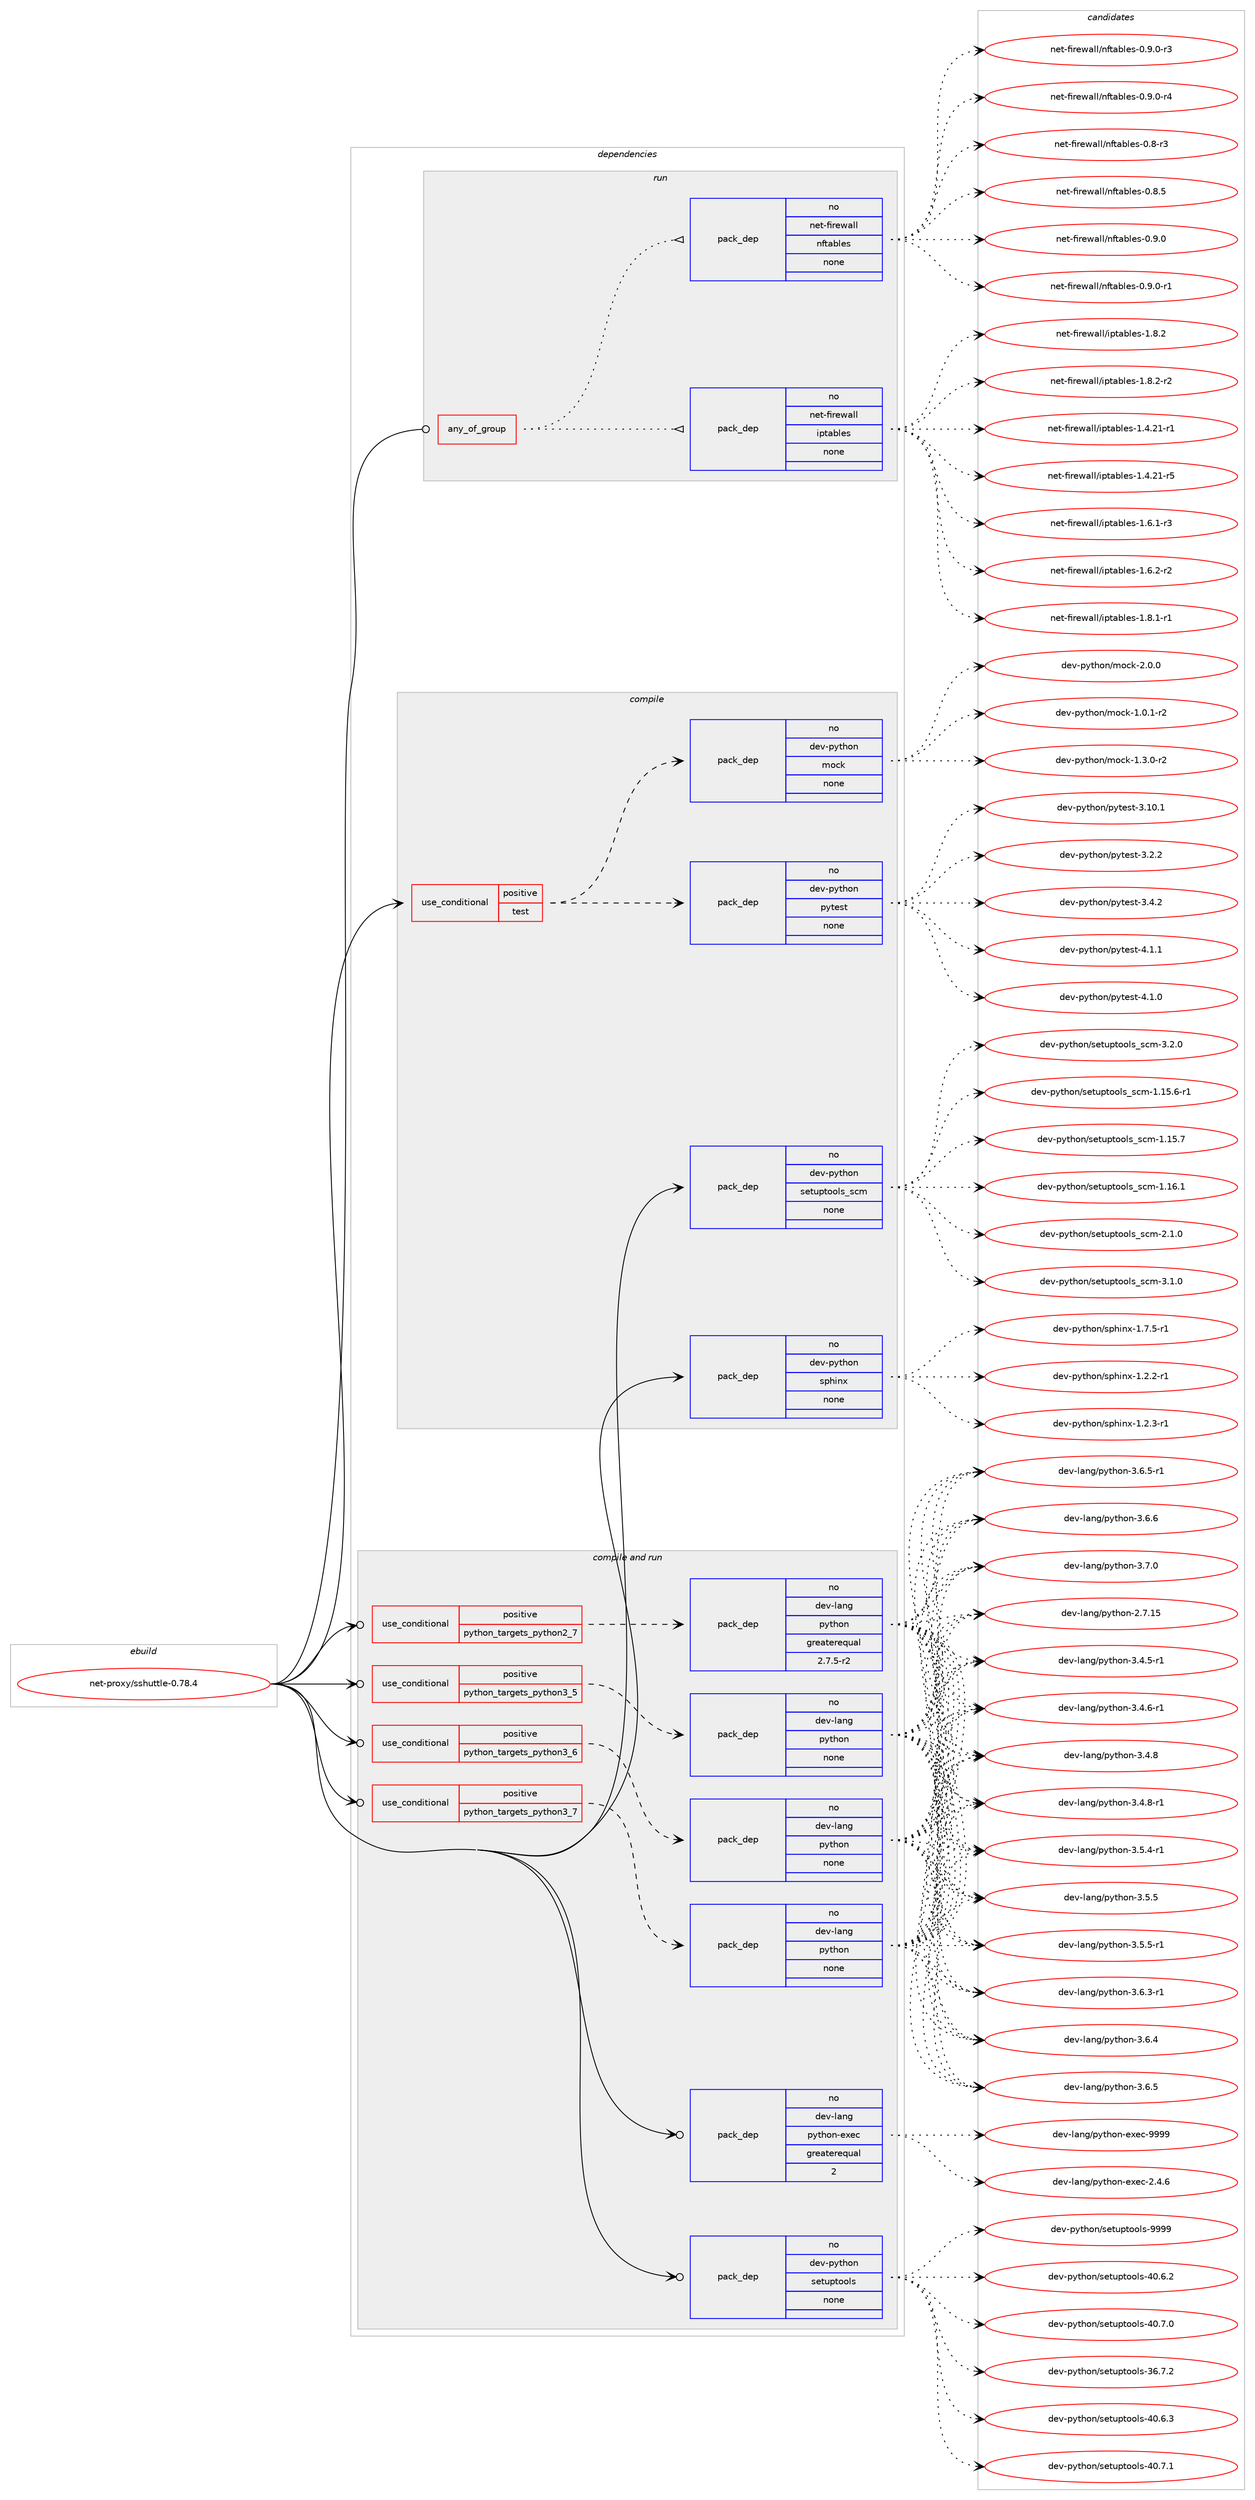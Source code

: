 digraph prolog {

# *************
# Graph options
# *************

newrank=true;
concentrate=true;
compound=true;
graph [rankdir=LR,fontname=Helvetica,fontsize=10,ranksep=1.5];#, ranksep=2.5, nodesep=0.2];
edge  [arrowhead=vee];
node  [fontname=Helvetica,fontsize=10];

# **********
# The ebuild
# **********

subgraph cluster_leftcol {
color=gray;
rank=same;
label=<<i>ebuild</i>>;
id [label="net-proxy/sshuttle-0.78.4", color=red, width=4, href="../net-proxy/sshuttle-0.78.4.svg"];
}

# ****************
# The dependencies
# ****************

subgraph cluster_midcol {
color=gray;
label=<<i>dependencies</i>>;
subgraph cluster_compile {
fillcolor="#eeeeee";
style=filled;
label=<<i>compile</i>>;
subgraph cond798 {
dependency4543 [label=<<TABLE BORDER="0" CELLBORDER="1" CELLSPACING="0" CELLPADDING="4"><TR><TD ROWSPAN="3" CELLPADDING="10">use_conditional</TD></TR><TR><TD>positive</TD></TR><TR><TD>test</TD></TR></TABLE>>, shape=none, color=red];
subgraph pack3618 {
dependency4544 [label=<<TABLE BORDER="0" CELLBORDER="1" CELLSPACING="0" CELLPADDING="4" WIDTH="220"><TR><TD ROWSPAN="6" CELLPADDING="30">pack_dep</TD></TR><TR><TD WIDTH="110">no</TD></TR><TR><TD>dev-python</TD></TR><TR><TD>pytest</TD></TR><TR><TD>none</TD></TR><TR><TD></TD></TR></TABLE>>, shape=none, color=blue];
}
dependency4543:e -> dependency4544:w [weight=20,style="dashed",arrowhead="vee"];
subgraph pack3619 {
dependency4545 [label=<<TABLE BORDER="0" CELLBORDER="1" CELLSPACING="0" CELLPADDING="4" WIDTH="220"><TR><TD ROWSPAN="6" CELLPADDING="30">pack_dep</TD></TR><TR><TD WIDTH="110">no</TD></TR><TR><TD>dev-python</TD></TR><TR><TD>mock</TD></TR><TR><TD>none</TD></TR><TR><TD></TD></TR></TABLE>>, shape=none, color=blue];
}
dependency4543:e -> dependency4545:w [weight=20,style="dashed",arrowhead="vee"];
}
id:e -> dependency4543:w [weight=20,style="solid",arrowhead="vee"];
subgraph pack3620 {
dependency4546 [label=<<TABLE BORDER="0" CELLBORDER="1" CELLSPACING="0" CELLPADDING="4" WIDTH="220"><TR><TD ROWSPAN="6" CELLPADDING="30">pack_dep</TD></TR><TR><TD WIDTH="110">no</TD></TR><TR><TD>dev-python</TD></TR><TR><TD>setuptools_scm</TD></TR><TR><TD>none</TD></TR><TR><TD></TD></TR></TABLE>>, shape=none, color=blue];
}
id:e -> dependency4546:w [weight=20,style="solid",arrowhead="vee"];
subgraph pack3621 {
dependency4547 [label=<<TABLE BORDER="0" CELLBORDER="1" CELLSPACING="0" CELLPADDING="4" WIDTH="220"><TR><TD ROWSPAN="6" CELLPADDING="30">pack_dep</TD></TR><TR><TD WIDTH="110">no</TD></TR><TR><TD>dev-python</TD></TR><TR><TD>sphinx</TD></TR><TR><TD>none</TD></TR><TR><TD></TD></TR></TABLE>>, shape=none, color=blue];
}
id:e -> dependency4547:w [weight=20,style="solid",arrowhead="vee"];
}
subgraph cluster_compileandrun {
fillcolor="#eeeeee";
style=filled;
label=<<i>compile and run</i>>;
subgraph cond799 {
dependency4548 [label=<<TABLE BORDER="0" CELLBORDER="1" CELLSPACING="0" CELLPADDING="4"><TR><TD ROWSPAN="3" CELLPADDING="10">use_conditional</TD></TR><TR><TD>positive</TD></TR><TR><TD>python_targets_python2_7</TD></TR></TABLE>>, shape=none, color=red];
subgraph pack3622 {
dependency4549 [label=<<TABLE BORDER="0" CELLBORDER="1" CELLSPACING="0" CELLPADDING="4" WIDTH="220"><TR><TD ROWSPAN="6" CELLPADDING="30">pack_dep</TD></TR><TR><TD WIDTH="110">no</TD></TR><TR><TD>dev-lang</TD></TR><TR><TD>python</TD></TR><TR><TD>greaterequal</TD></TR><TR><TD>2.7.5-r2</TD></TR></TABLE>>, shape=none, color=blue];
}
dependency4548:e -> dependency4549:w [weight=20,style="dashed",arrowhead="vee"];
}
id:e -> dependency4548:w [weight=20,style="solid",arrowhead="odotvee"];
subgraph cond800 {
dependency4550 [label=<<TABLE BORDER="0" CELLBORDER="1" CELLSPACING="0" CELLPADDING="4"><TR><TD ROWSPAN="3" CELLPADDING="10">use_conditional</TD></TR><TR><TD>positive</TD></TR><TR><TD>python_targets_python3_5</TD></TR></TABLE>>, shape=none, color=red];
subgraph pack3623 {
dependency4551 [label=<<TABLE BORDER="0" CELLBORDER="1" CELLSPACING="0" CELLPADDING="4" WIDTH="220"><TR><TD ROWSPAN="6" CELLPADDING="30">pack_dep</TD></TR><TR><TD WIDTH="110">no</TD></TR><TR><TD>dev-lang</TD></TR><TR><TD>python</TD></TR><TR><TD>none</TD></TR><TR><TD></TD></TR></TABLE>>, shape=none, color=blue];
}
dependency4550:e -> dependency4551:w [weight=20,style="dashed",arrowhead="vee"];
}
id:e -> dependency4550:w [weight=20,style="solid",arrowhead="odotvee"];
subgraph cond801 {
dependency4552 [label=<<TABLE BORDER="0" CELLBORDER="1" CELLSPACING="0" CELLPADDING="4"><TR><TD ROWSPAN="3" CELLPADDING="10">use_conditional</TD></TR><TR><TD>positive</TD></TR><TR><TD>python_targets_python3_6</TD></TR></TABLE>>, shape=none, color=red];
subgraph pack3624 {
dependency4553 [label=<<TABLE BORDER="0" CELLBORDER="1" CELLSPACING="0" CELLPADDING="4" WIDTH="220"><TR><TD ROWSPAN="6" CELLPADDING="30">pack_dep</TD></TR><TR><TD WIDTH="110">no</TD></TR><TR><TD>dev-lang</TD></TR><TR><TD>python</TD></TR><TR><TD>none</TD></TR><TR><TD></TD></TR></TABLE>>, shape=none, color=blue];
}
dependency4552:e -> dependency4553:w [weight=20,style="dashed",arrowhead="vee"];
}
id:e -> dependency4552:w [weight=20,style="solid",arrowhead="odotvee"];
subgraph cond802 {
dependency4554 [label=<<TABLE BORDER="0" CELLBORDER="1" CELLSPACING="0" CELLPADDING="4"><TR><TD ROWSPAN="3" CELLPADDING="10">use_conditional</TD></TR><TR><TD>positive</TD></TR><TR><TD>python_targets_python3_7</TD></TR></TABLE>>, shape=none, color=red];
subgraph pack3625 {
dependency4555 [label=<<TABLE BORDER="0" CELLBORDER="1" CELLSPACING="0" CELLPADDING="4" WIDTH="220"><TR><TD ROWSPAN="6" CELLPADDING="30">pack_dep</TD></TR><TR><TD WIDTH="110">no</TD></TR><TR><TD>dev-lang</TD></TR><TR><TD>python</TD></TR><TR><TD>none</TD></TR><TR><TD></TD></TR></TABLE>>, shape=none, color=blue];
}
dependency4554:e -> dependency4555:w [weight=20,style="dashed",arrowhead="vee"];
}
id:e -> dependency4554:w [weight=20,style="solid",arrowhead="odotvee"];
subgraph pack3626 {
dependency4556 [label=<<TABLE BORDER="0" CELLBORDER="1" CELLSPACING="0" CELLPADDING="4" WIDTH="220"><TR><TD ROWSPAN="6" CELLPADDING="30">pack_dep</TD></TR><TR><TD WIDTH="110">no</TD></TR><TR><TD>dev-lang</TD></TR><TR><TD>python-exec</TD></TR><TR><TD>greaterequal</TD></TR><TR><TD>2</TD></TR></TABLE>>, shape=none, color=blue];
}
id:e -> dependency4556:w [weight=20,style="solid",arrowhead="odotvee"];
subgraph pack3627 {
dependency4557 [label=<<TABLE BORDER="0" CELLBORDER="1" CELLSPACING="0" CELLPADDING="4" WIDTH="220"><TR><TD ROWSPAN="6" CELLPADDING="30">pack_dep</TD></TR><TR><TD WIDTH="110">no</TD></TR><TR><TD>dev-python</TD></TR><TR><TD>setuptools</TD></TR><TR><TD>none</TD></TR><TR><TD></TD></TR></TABLE>>, shape=none, color=blue];
}
id:e -> dependency4557:w [weight=20,style="solid",arrowhead="odotvee"];
}
subgraph cluster_run {
fillcolor="#eeeeee";
style=filled;
label=<<i>run</i>>;
subgraph any126 {
dependency4558 [label=<<TABLE BORDER="0" CELLBORDER="1" CELLSPACING="0" CELLPADDING="4"><TR><TD CELLPADDING="10">any_of_group</TD></TR></TABLE>>, shape=none, color=red];subgraph pack3628 {
dependency4559 [label=<<TABLE BORDER="0" CELLBORDER="1" CELLSPACING="0" CELLPADDING="4" WIDTH="220"><TR><TD ROWSPAN="6" CELLPADDING="30">pack_dep</TD></TR><TR><TD WIDTH="110">no</TD></TR><TR><TD>net-firewall</TD></TR><TR><TD>iptables</TD></TR><TR><TD>none</TD></TR><TR><TD></TD></TR></TABLE>>, shape=none, color=blue];
}
dependency4558:e -> dependency4559:w [weight=20,style="dotted",arrowhead="oinv"];
subgraph pack3629 {
dependency4560 [label=<<TABLE BORDER="0" CELLBORDER="1" CELLSPACING="0" CELLPADDING="4" WIDTH="220"><TR><TD ROWSPAN="6" CELLPADDING="30">pack_dep</TD></TR><TR><TD WIDTH="110">no</TD></TR><TR><TD>net-firewall</TD></TR><TR><TD>nftables</TD></TR><TR><TD>none</TD></TR><TR><TD></TD></TR></TABLE>>, shape=none, color=blue];
}
dependency4558:e -> dependency4560:w [weight=20,style="dotted",arrowhead="oinv"];
}
id:e -> dependency4558:w [weight=20,style="solid",arrowhead="odot"];
}
}

# **************
# The candidates
# **************

subgraph cluster_choices {
rank=same;
color=gray;
label=<<i>candidates</i>>;

subgraph choice3618 {
color=black;
nodesep=1;
choice1001011184511212111610411111047112121116101115116455246494648 [label="dev-python/pytest-4.1.0", color=red, width=4,href="../dev-python/pytest-4.1.0.svg"];
choice100101118451121211161041111104711212111610111511645514649484649 [label="dev-python/pytest-3.10.1", color=red, width=4,href="../dev-python/pytest-3.10.1.svg"];
choice1001011184511212111610411111047112121116101115116455146504650 [label="dev-python/pytest-3.2.2", color=red, width=4,href="../dev-python/pytest-3.2.2.svg"];
choice1001011184511212111610411111047112121116101115116455146524650 [label="dev-python/pytest-3.4.2", color=red, width=4,href="../dev-python/pytest-3.4.2.svg"];
choice1001011184511212111610411111047112121116101115116455246494649 [label="dev-python/pytest-4.1.1", color=red, width=4,href="../dev-python/pytest-4.1.1.svg"];
dependency4544:e -> choice1001011184511212111610411111047112121116101115116455246494648:w [style=dotted,weight="100"];
dependency4544:e -> choice100101118451121211161041111104711212111610111511645514649484649:w [style=dotted,weight="100"];
dependency4544:e -> choice1001011184511212111610411111047112121116101115116455146504650:w [style=dotted,weight="100"];
dependency4544:e -> choice1001011184511212111610411111047112121116101115116455146524650:w [style=dotted,weight="100"];
dependency4544:e -> choice1001011184511212111610411111047112121116101115116455246494649:w [style=dotted,weight="100"];
}
subgraph choice3619 {
color=black;
nodesep=1;
choice1001011184511212111610411111047109111991074549464846494511450 [label="dev-python/mock-1.0.1-r2", color=red, width=4,href="../dev-python/mock-1.0.1-r2.svg"];
choice1001011184511212111610411111047109111991074549465146484511450 [label="dev-python/mock-1.3.0-r2", color=red, width=4,href="../dev-python/mock-1.3.0-r2.svg"];
choice100101118451121211161041111104710911199107455046484648 [label="dev-python/mock-2.0.0", color=red, width=4,href="../dev-python/mock-2.0.0.svg"];
dependency4545:e -> choice1001011184511212111610411111047109111991074549464846494511450:w [style=dotted,weight="100"];
dependency4545:e -> choice1001011184511212111610411111047109111991074549465146484511450:w [style=dotted,weight="100"];
dependency4545:e -> choice100101118451121211161041111104710911199107455046484648:w [style=dotted,weight="100"];
}
subgraph choice3620 {
color=black;
nodesep=1;
choice10010111845112121116104111110471151011161171121161111111081159511599109454946495346544511449 [label="dev-python/setuptools_scm-1.15.6-r1", color=red, width=4,href="../dev-python/setuptools_scm-1.15.6-r1.svg"];
choice1001011184511212111610411111047115101116117112116111111108115951159910945494649534655 [label="dev-python/setuptools_scm-1.15.7", color=red, width=4,href="../dev-python/setuptools_scm-1.15.7.svg"];
choice1001011184511212111610411111047115101116117112116111111108115951159910945494649544649 [label="dev-python/setuptools_scm-1.16.1", color=red, width=4,href="../dev-python/setuptools_scm-1.16.1.svg"];
choice10010111845112121116104111110471151011161171121161111111081159511599109455046494648 [label="dev-python/setuptools_scm-2.1.0", color=red, width=4,href="../dev-python/setuptools_scm-2.1.0.svg"];
choice10010111845112121116104111110471151011161171121161111111081159511599109455146494648 [label="dev-python/setuptools_scm-3.1.0", color=red, width=4,href="../dev-python/setuptools_scm-3.1.0.svg"];
choice10010111845112121116104111110471151011161171121161111111081159511599109455146504648 [label="dev-python/setuptools_scm-3.2.0", color=red, width=4,href="../dev-python/setuptools_scm-3.2.0.svg"];
dependency4546:e -> choice10010111845112121116104111110471151011161171121161111111081159511599109454946495346544511449:w [style=dotted,weight="100"];
dependency4546:e -> choice1001011184511212111610411111047115101116117112116111111108115951159910945494649534655:w [style=dotted,weight="100"];
dependency4546:e -> choice1001011184511212111610411111047115101116117112116111111108115951159910945494649544649:w [style=dotted,weight="100"];
dependency4546:e -> choice10010111845112121116104111110471151011161171121161111111081159511599109455046494648:w [style=dotted,weight="100"];
dependency4546:e -> choice10010111845112121116104111110471151011161171121161111111081159511599109455146494648:w [style=dotted,weight="100"];
dependency4546:e -> choice10010111845112121116104111110471151011161171121161111111081159511599109455146504648:w [style=dotted,weight="100"];
}
subgraph choice3621 {
color=black;
nodesep=1;
choice10010111845112121116104111110471151121041051101204549465046504511449 [label="dev-python/sphinx-1.2.2-r1", color=red, width=4,href="../dev-python/sphinx-1.2.2-r1.svg"];
choice10010111845112121116104111110471151121041051101204549465046514511449 [label="dev-python/sphinx-1.2.3-r1", color=red, width=4,href="../dev-python/sphinx-1.2.3-r1.svg"];
choice10010111845112121116104111110471151121041051101204549465546534511449 [label="dev-python/sphinx-1.7.5-r1", color=red, width=4,href="../dev-python/sphinx-1.7.5-r1.svg"];
dependency4547:e -> choice10010111845112121116104111110471151121041051101204549465046504511449:w [style=dotted,weight="100"];
dependency4547:e -> choice10010111845112121116104111110471151121041051101204549465046514511449:w [style=dotted,weight="100"];
dependency4547:e -> choice10010111845112121116104111110471151121041051101204549465546534511449:w [style=dotted,weight="100"];
}
subgraph choice3622 {
color=black;
nodesep=1;
choice10010111845108971101034711212111610411111045504655464953 [label="dev-lang/python-2.7.15", color=red, width=4,href="../dev-lang/python-2.7.15.svg"];
choice1001011184510897110103471121211161041111104551465246534511449 [label="dev-lang/python-3.4.5-r1", color=red, width=4,href="../dev-lang/python-3.4.5-r1.svg"];
choice1001011184510897110103471121211161041111104551465246544511449 [label="dev-lang/python-3.4.6-r1", color=red, width=4,href="../dev-lang/python-3.4.6-r1.svg"];
choice100101118451089711010347112121116104111110455146524656 [label="dev-lang/python-3.4.8", color=red, width=4,href="../dev-lang/python-3.4.8.svg"];
choice1001011184510897110103471121211161041111104551465246564511449 [label="dev-lang/python-3.4.8-r1", color=red, width=4,href="../dev-lang/python-3.4.8-r1.svg"];
choice1001011184510897110103471121211161041111104551465346524511449 [label="dev-lang/python-3.5.4-r1", color=red, width=4,href="../dev-lang/python-3.5.4-r1.svg"];
choice100101118451089711010347112121116104111110455146534653 [label="dev-lang/python-3.5.5", color=red, width=4,href="../dev-lang/python-3.5.5.svg"];
choice1001011184510897110103471121211161041111104551465346534511449 [label="dev-lang/python-3.5.5-r1", color=red, width=4,href="../dev-lang/python-3.5.5-r1.svg"];
choice1001011184510897110103471121211161041111104551465446514511449 [label="dev-lang/python-3.6.3-r1", color=red, width=4,href="../dev-lang/python-3.6.3-r1.svg"];
choice100101118451089711010347112121116104111110455146544652 [label="dev-lang/python-3.6.4", color=red, width=4,href="../dev-lang/python-3.6.4.svg"];
choice100101118451089711010347112121116104111110455146544653 [label="dev-lang/python-3.6.5", color=red, width=4,href="../dev-lang/python-3.6.5.svg"];
choice1001011184510897110103471121211161041111104551465446534511449 [label="dev-lang/python-3.6.5-r1", color=red, width=4,href="../dev-lang/python-3.6.5-r1.svg"];
choice100101118451089711010347112121116104111110455146544654 [label="dev-lang/python-3.6.6", color=red, width=4,href="../dev-lang/python-3.6.6.svg"];
choice100101118451089711010347112121116104111110455146554648 [label="dev-lang/python-3.7.0", color=red, width=4,href="../dev-lang/python-3.7.0.svg"];
dependency4549:e -> choice10010111845108971101034711212111610411111045504655464953:w [style=dotted,weight="100"];
dependency4549:e -> choice1001011184510897110103471121211161041111104551465246534511449:w [style=dotted,weight="100"];
dependency4549:e -> choice1001011184510897110103471121211161041111104551465246544511449:w [style=dotted,weight="100"];
dependency4549:e -> choice100101118451089711010347112121116104111110455146524656:w [style=dotted,weight="100"];
dependency4549:e -> choice1001011184510897110103471121211161041111104551465246564511449:w [style=dotted,weight="100"];
dependency4549:e -> choice1001011184510897110103471121211161041111104551465346524511449:w [style=dotted,weight="100"];
dependency4549:e -> choice100101118451089711010347112121116104111110455146534653:w [style=dotted,weight="100"];
dependency4549:e -> choice1001011184510897110103471121211161041111104551465346534511449:w [style=dotted,weight="100"];
dependency4549:e -> choice1001011184510897110103471121211161041111104551465446514511449:w [style=dotted,weight="100"];
dependency4549:e -> choice100101118451089711010347112121116104111110455146544652:w [style=dotted,weight="100"];
dependency4549:e -> choice100101118451089711010347112121116104111110455146544653:w [style=dotted,weight="100"];
dependency4549:e -> choice1001011184510897110103471121211161041111104551465446534511449:w [style=dotted,weight="100"];
dependency4549:e -> choice100101118451089711010347112121116104111110455146544654:w [style=dotted,weight="100"];
dependency4549:e -> choice100101118451089711010347112121116104111110455146554648:w [style=dotted,weight="100"];
}
subgraph choice3623 {
color=black;
nodesep=1;
choice10010111845108971101034711212111610411111045504655464953 [label="dev-lang/python-2.7.15", color=red, width=4,href="../dev-lang/python-2.7.15.svg"];
choice1001011184510897110103471121211161041111104551465246534511449 [label="dev-lang/python-3.4.5-r1", color=red, width=4,href="../dev-lang/python-3.4.5-r1.svg"];
choice1001011184510897110103471121211161041111104551465246544511449 [label="dev-lang/python-3.4.6-r1", color=red, width=4,href="../dev-lang/python-3.4.6-r1.svg"];
choice100101118451089711010347112121116104111110455146524656 [label="dev-lang/python-3.4.8", color=red, width=4,href="../dev-lang/python-3.4.8.svg"];
choice1001011184510897110103471121211161041111104551465246564511449 [label="dev-lang/python-3.4.8-r1", color=red, width=4,href="../dev-lang/python-3.4.8-r1.svg"];
choice1001011184510897110103471121211161041111104551465346524511449 [label="dev-lang/python-3.5.4-r1", color=red, width=4,href="../dev-lang/python-3.5.4-r1.svg"];
choice100101118451089711010347112121116104111110455146534653 [label="dev-lang/python-3.5.5", color=red, width=4,href="../dev-lang/python-3.5.5.svg"];
choice1001011184510897110103471121211161041111104551465346534511449 [label="dev-lang/python-3.5.5-r1", color=red, width=4,href="../dev-lang/python-3.5.5-r1.svg"];
choice1001011184510897110103471121211161041111104551465446514511449 [label="dev-lang/python-3.6.3-r1", color=red, width=4,href="../dev-lang/python-3.6.3-r1.svg"];
choice100101118451089711010347112121116104111110455146544652 [label="dev-lang/python-3.6.4", color=red, width=4,href="../dev-lang/python-3.6.4.svg"];
choice100101118451089711010347112121116104111110455146544653 [label="dev-lang/python-3.6.5", color=red, width=4,href="../dev-lang/python-3.6.5.svg"];
choice1001011184510897110103471121211161041111104551465446534511449 [label="dev-lang/python-3.6.5-r1", color=red, width=4,href="../dev-lang/python-3.6.5-r1.svg"];
choice100101118451089711010347112121116104111110455146544654 [label="dev-lang/python-3.6.6", color=red, width=4,href="../dev-lang/python-3.6.6.svg"];
choice100101118451089711010347112121116104111110455146554648 [label="dev-lang/python-3.7.0", color=red, width=4,href="../dev-lang/python-3.7.0.svg"];
dependency4551:e -> choice10010111845108971101034711212111610411111045504655464953:w [style=dotted,weight="100"];
dependency4551:e -> choice1001011184510897110103471121211161041111104551465246534511449:w [style=dotted,weight="100"];
dependency4551:e -> choice1001011184510897110103471121211161041111104551465246544511449:w [style=dotted,weight="100"];
dependency4551:e -> choice100101118451089711010347112121116104111110455146524656:w [style=dotted,weight="100"];
dependency4551:e -> choice1001011184510897110103471121211161041111104551465246564511449:w [style=dotted,weight="100"];
dependency4551:e -> choice1001011184510897110103471121211161041111104551465346524511449:w [style=dotted,weight="100"];
dependency4551:e -> choice100101118451089711010347112121116104111110455146534653:w [style=dotted,weight="100"];
dependency4551:e -> choice1001011184510897110103471121211161041111104551465346534511449:w [style=dotted,weight="100"];
dependency4551:e -> choice1001011184510897110103471121211161041111104551465446514511449:w [style=dotted,weight="100"];
dependency4551:e -> choice100101118451089711010347112121116104111110455146544652:w [style=dotted,weight="100"];
dependency4551:e -> choice100101118451089711010347112121116104111110455146544653:w [style=dotted,weight="100"];
dependency4551:e -> choice1001011184510897110103471121211161041111104551465446534511449:w [style=dotted,weight="100"];
dependency4551:e -> choice100101118451089711010347112121116104111110455146544654:w [style=dotted,weight="100"];
dependency4551:e -> choice100101118451089711010347112121116104111110455146554648:w [style=dotted,weight="100"];
}
subgraph choice3624 {
color=black;
nodesep=1;
choice10010111845108971101034711212111610411111045504655464953 [label="dev-lang/python-2.7.15", color=red, width=4,href="../dev-lang/python-2.7.15.svg"];
choice1001011184510897110103471121211161041111104551465246534511449 [label="dev-lang/python-3.4.5-r1", color=red, width=4,href="../dev-lang/python-3.4.5-r1.svg"];
choice1001011184510897110103471121211161041111104551465246544511449 [label="dev-lang/python-3.4.6-r1", color=red, width=4,href="../dev-lang/python-3.4.6-r1.svg"];
choice100101118451089711010347112121116104111110455146524656 [label="dev-lang/python-3.4.8", color=red, width=4,href="../dev-lang/python-3.4.8.svg"];
choice1001011184510897110103471121211161041111104551465246564511449 [label="dev-lang/python-3.4.8-r1", color=red, width=4,href="../dev-lang/python-3.4.8-r1.svg"];
choice1001011184510897110103471121211161041111104551465346524511449 [label="dev-lang/python-3.5.4-r1", color=red, width=4,href="../dev-lang/python-3.5.4-r1.svg"];
choice100101118451089711010347112121116104111110455146534653 [label="dev-lang/python-3.5.5", color=red, width=4,href="../dev-lang/python-3.5.5.svg"];
choice1001011184510897110103471121211161041111104551465346534511449 [label="dev-lang/python-3.5.5-r1", color=red, width=4,href="../dev-lang/python-3.5.5-r1.svg"];
choice1001011184510897110103471121211161041111104551465446514511449 [label="dev-lang/python-3.6.3-r1", color=red, width=4,href="../dev-lang/python-3.6.3-r1.svg"];
choice100101118451089711010347112121116104111110455146544652 [label="dev-lang/python-3.6.4", color=red, width=4,href="../dev-lang/python-3.6.4.svg"];
choice100101118451089711010347112121116104111110455146544653 [label="dev-lang/python-3.6.5", color=red, width=4,href="../dev-lang/python-3.6.5.svg"];
choice1001011184510897110103471121211161041111104551465446534511449 [label="dev-lang/python-3.6.5-r1", color=red, width=4,href="../dev-lang/python-3.6.5-r1.svg"];
choice100101118451089711010347112121116104111110455146544654 [label="dev-lang/python-3.6.6", color=red, width=4,href="../dev-lang/python-3.6.6.svg"];
choice100101118451089711010347112121116104111110455146554648 [label="dev-lang/python-3.7.0", color=red, width=4,href="../dev-lang/python-3.7.0.svg"];
dependency4553:e -> choice10010111845108971101034711212111610411111045504655464953:w [style=dotted,weight="100"];
dependency4553:e -> choice1001011184510897110103471121211161041111104551465246534511449:w [style=dotted,weight="100"];
dependency4553:e -> choice1001011184510897110103471121211161041111104551465246544511449:w [style=dotted,weight="100"];
dependency4553:e -> choice100101118451089711010347112121116104111110455146524656:w [style=dotted,weight="100"];
dependency4553:e -> choice1001011184510897110103471121211161041111104551465246564511449:w [style=dotted,weight="100"];
dependency4553:e -> choice1001011184510897110103471121211161041111104551465346524511449:w [style=dotted,weight="100"];
dependency4553:e -> choice100101118451089711010347112121116104111110455146534653:w [style=dotted,weight="100"];
dependency4553:e -> choice1001011184510897110103471121211161041111104551465346534511449:w [style=dotted,weight="100"];
dependency4553:e -> choice1001011184510897110103471121211161041111104551465446514511449:w [style=dotted,weight="100"];
dependency4553:e -> choice100101118451089711010347112121116104111110455146544652:w [style=dotted,weight="100"];
dependency4553:e -> choice100101118451089711010347112121116104111110455146544653:w [style=dotted,weight="100"];
dependency4553:e -> choice1001011184510897110103471121211161041111104551465446534511449:w [style=dotted,weight="100"];
dependency4553:e -> choice100101118451089711010347112121116104111110455146544654:w [style=dotted,weight="100"];
dependency4553:e -> choice100101118451089711010347112121116104111110455146554648:w [style=dotted,weight="100"];
}
subgraph choice3625 {
color=black;
nodesep=1;
choice10010111845108971101034711212111610411111045504655464953 [label="dev-lang/python-2.7.15", color=red, width=4,href="../dev-lang/python-2.7.15.svg"];
choice1001011184510897110103471121211161041111104551465246534511449 [label="dev-lang/python-3.4.5-r1", color=red, width=4,href="../dev-lang/python-3.4.5-r1.svg"];
choice1001011184510897110103471121211161041111104551465246544511449 [label="dev-lang/python-3.4.6-r1", color=red, width=4,href="../dev-lang/python-3.4.6-r1.svg"];
choice100101118451089711010347112121116104111110455146524656 [label="dev-lang/python-3.4.8", color=red, width=4,href="../dev-lang/python-3.4.8.svg"];
choice1001011184510897110103471121211161041111104551465246564511449 [label="dev-lang/python-3.4.8-r1", color=red, width=4,href="../dev-lang/python-3.4.8-r1.svg"];
choice1001011184510897110103471121211161041111104551465346524511449 [label="dev-lang/python-3.5.4-r1", color=red, width=4,href="../dev-lang/python-3.5.4-r1.svg"];
choice100101118451089711010347112121116104111110455146534653 [label="dev-lang/python-3.5.5", color=red, width=4,href="../dev-lang/python-3.5.5.svg"];
choice1001011184510897110103471121211161041111104551465346534511449 [label="dev-lang/python-3.5.5-r1", color=red, width=4,href="../dev-lang/python-3.5.5-r1.svg"];
choice1001011184510897110103471121211161041111104551465446514511449 [label="dev-lang/python-3.6.3-r1", color=red, width=4,href="../dev-lang/python-3.6.3-r1.svg"];
choice100101118451089711010347112121116104111110455146544652 [label="dev-lang/python-3.6.4", color=red, width=4,href="../dev-lang/python-3.6.4.svg"];
choice100101118451089711010347112121116104111110455146544653 [label="dev-lang/python-3.6.5", color=red, width=4,href="../dev-lang/python-3.6.5.svg"];
choice1001011184510897110103471121211161041111104551465446534511449 [label="dev-lang/python-3.6.5-r1", color=red, width=4,href="../dev-lang/python-3.6.5-r1.svg"];
choice100101118451089711010347112121116104111110455146544654 [label="dev-lang/python-3.6.6", color=red, width=4,href="../dev-lang/python-3.6.6.svg"];
choice100101118451089711010347112121116104111110455146554648 [label="dev-lang/python-3.7.0", color=red, width=4,href="../dev-lang/python-3.7.0.svg"];
dependency4555:e -> choice10010111845108971101034711212111610411111045504655464953:w [style=dotted,weight="100"];
dependency4555:e -> choice1001011184510897110103471121211161041111104551465246534511449:w [style=dotted,weight="100"];
dependency4555:e -> choice1001011184510897110103471121211161041111104551465246544511449:w [style=dotted,weight="100"];
dependency4555:e -> choice100101118451089711010347112121116104111110455146524656:w [style=dotted,weight="100"];
dependency4555:e -> choice1001011184510897110103471121211161041111104551465246564511449:w [style=dotted,weight="100"];
dependency4555:e -> choice1001011184510897110103471121211161041111104551465346524511449:w [style=dotted,weight="100"];
dependency4555:e -> choice100101118451089711010347112121116104111110455146534653:w [style=dotted,weight="100"];
dependency4555:e -> choice1001011184510897110103471121211161041111104551465346534511449:w [style=dotted,weight="100"];
dependency4555:e -> choice1001011184510897110103471121211161041111104551465446514511449:w [style=dotted,weight="100"];
dependency4555:e -> choice100101118451089711010347112121116104111110455146544652:w [style=dotted,weight="100"];
dependency4555:e -> choice100101118451089711010347112121116104111110455146544653:w [style=dotted,weight="100"];
dependency4555:e -> choice1001011184510897110103471121211161041111104551465446534511449:w [style=dotted,weight="100"];
dependency4555:e -> choice100101118451089711010347112121116104111110455146544654:w [style=dotted,weight="100"];
dependency4555:e -> choice100101118451089711010347112121116104111110455146554648:w [style=dotted,weight="100"];
}
subgraph choice3626 {
color=black;
nodesep=1;
choice1001011184510897110103471121211161041111104510112010199455046524654 [label="dev-lang/python-exec-2.4.6", color=red, width=4,href="../dev-lang/python-exec-2.4.6.svg"];
choice10010111845108971101034711212111610411111045101120101994557575757 [label="dev-lang/python-exec-9999", color=red, width=4,href="../dev-lang/python-exec-9999.svg"];
dependency4556:e -> choice1001011184510897110103471121211161041111104510112010199455046524654:w [style=dotted,weight="100"];
dependency4556:e -> choice10010111845108971101034711212111610411111045101120101994557575757:w [style=dotted,weight="100"];
}
subgraph choice3627 {
color=black;
nodesep=1;
choice100101118451121211161041111104711510111611711211611111110811545524846544650 [label="dev-python/setuptools-40.6.2", color=red, width=4,href="../dev-python/setuptools-40.6.2.svg"];
choice100101118451121211161041111104711510111611711211611111110811545524846554648 [label="dev-python/setuptools-40.7.0", color=red, width=4,href="../dev-python/setuptools-40.7.0.svg"];
choice100101118451121211161041111104711510111611711211611111110811545515446554650 [label="dev-python/setuptools-36.7.2", color=red, width=4,href="../dev-python/setuptools-36.7.2.svg"];
choice100101118451121211161041111104711510111611711211611111110811545524846544651 [label="dev-python/setuptools-40.6.3", color=red, width=4,href="../dev-python/setuptools-40.6.3.svg"];
choice100101118451121211161041111104711510111611711211611111110811545524846554649 [label="dev-python/setuptools-40.7.1", color=red, width=4,href="../dev-python/setuptools-40.7.1.svg"];
choice10010111845112121116104111110471151011161171121161111111081154557575757 [label="dev-python/setuptools-9999", color=red, width=4,href="../dev-python/setuptools-9999.svg"];
dependency4557:e -> choice100101118451121211161041111104711510111611711211611111110811545524846544650:w [style=dotted,weight="100"];
dependency4557:e -> choice100101118451121211161041111104711510111611711211611111110811545524846554648:w [style=dotted,weight="100"];
dependency4557:e -> choice100101118451121211161041111104711510111611711211611111110811545515446554650:w [style=dotted,weight="100"];
dependency4557:e -> choice100101118451121211161041111104711510111611711211611111110811545524846544651:w [style=dotted,weight="100"];
dependency4557:e -> choice100101118451121211161041111104711510111611711211611111110811545524846554649:w [style=dotted,weight="100"];
dependency4557:e -> choice10010111845112121116104111110471151011161171121161111111081154557575757:w [style=dotted,weight="100"];
}
subgraph choice3628 {
color=black;
nodesep=1;
choice1101011164510210511410111997108108471051121169798108101115454946524650494511449 [label="net-firewall/iptables-1.4.21-r1", color=red, width=4,href="../net-firewall/iptables-1.4.21-r1.svg"];
choice1101011164510210511410111997108108471051121169798108101115454946524650494511453 [label="net-firewall/iptables-1.4.21-r5", color=red, width=4,href="../net-firewall/iptables-1.4.21-r5.svg"];
choice11010111645102105114101119971081084710511211697981081011154549465446494511451 [label="net-firewall/iptables-1.6.1-r3", color=red, width=4,href="../net-firewall/iptables-1.6.1-r3.svg"];
choice11010111645102105114101119971081084710511211697981081011154549465446504511450 [label="net-firewall/iptables-1.6.2-r2", color=red, width=4,href="../net-firewall/iptables-1.6.2-r2.svg"];
choice11010111645102105114101119971081084710511211697981081011154549465646494511449 [label="net-firewall/iptables-1.8.1-r1", color=red, width=4,href="../net-firewall/iptables-1.8.1-r1.svg"];
choice1101011164510210511410111997108108471051121169798108101115454946564650 [label="net-firewall/iptables-1.8.2", color=red, width=4,href="../net-firewall/iptables-1.8.2.svg"];
choice11010111645102105114101119971081084710511211697981081011154549465646504511450 [label="net-firewall/iptables-1.8.2-r2", color=red, width=4,href="../net-firewall/iptables-1.8.2-r2.svg"];
dependency4559:e -> choice1101011164510210511410111997108108471051121169798108101115454946524650494511449:w [style=dotted,weight="100"];
dependency4559:e -> choice1101011164510210511410111997108108471051121169798108101115454946524650494511453:w [style=dotted,weight="100"];
dependency4559:e -> choice11010111645102105114101119971081084710511211697981081011154549465446494511451:w [style=dotted,weight="100"];
dependency4559:e -> choice11010111645102105114101119971081084710511211697981081011154549465446504511450:w [style=dotted,weight="100"];
dependency4559:e -> choice11010111645102105114101119971081084710511211697981081011154549465646494511449:w [style=dotted,weight="100"];
dependency4559:e -> choice1101011164510210511410111997108108471051121169798108101115454946564650:w [style=dotted,weight="100"];
dependency4559:e -> choice11010111645102105114101119971081084710511211697981081011154549465646504511450:w [style=dotted,weight="100"];
}
subgraph choice3629 {
color=black;
nodesep=1;
choice1101011164510210511410111997108108471101021169798108101115454846564511451 [label="net-firewall/nftables-0.8-r3", color=red, width=4,href="../net-firewall/nftables-0.8-r3.svg"];
choice1101011164510210511410111997108108471101021169798108101115454846564653 [label="net-firewall/nftables-0.8.5", color=red, width=4,href="../net-firewall/nftables-0.8.5.svg"];
choice1101011164510210511410111997108108471101021169798108101115454846574648 [label="net-firewall/nftables-0.9.0", color=red, width=4,href="../net-firewall/nftables-0.9.0.svg"];
choice11010111645102105114101119971081084711010211697981081011154548465746484511449 [label="net-firewall/nftables-0.9.0-r1", color=red, width=4,href="../net-firewall/nftables-0.9.0-r1.svg"];
choice11010111645102105114101119971081084711010211697981081011154548465746484511451 [label="net-firewall/nftables-0.9.0-r3", color=red, width=4,href="../net-firewall/nftables-0.9.0-r3.svg"];
choice11010111645102105114101119971081084711010211697981081011154548465746484511452 [label="net-firewall/nftables-0.9.0-r4", color=red, width=4,href="../net-firewall/nftables-0.9.0-r4.svg"];
dependency4560:e -> choice1101011164510210511410111997108108471101021169798108101115454846564511451:w [style=dotted,weight="100"];
dependency4560:e -> choice1101011164510210511410111997108108471101021169798108101115454846564653:w [style=dotted,weight="100"];
dependency4560:e -> choice1101011164510210511410111997108108471101021169798108101115454846574648:w [style=dotted,weight="100"];
dependency4560:e -> choice11010111645102105114101119971081084711010211697981081011154548465746484511449:w [style=dotted,weight="100"];
dependency4560:e -> choice11010111645102105114101119971081084711010211697981081011154548465746484511451:w [style=dotted,weight="100"];
dependency4560:e -> choice11010111645102105114101119971081084711010211697981081011154548465746484511452:w [style=dotted,weight="100"];
}
}

}
